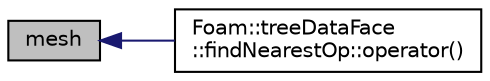 digraph "mesh"
{
  bgcolor="transparent";
  edge [fontname="Helvetica",fontsize="10",labelfontname="Helvetica",labelfontsize="10"];
  node [fontname="Helvetica",fontsize="10",shape=record];
  rankdir="LR";
  Node31 [label="mesh",height=0.2,width=0.4,color="black", fillcolor="grey75", style="filled", fontcolor="black"];
  Node31 -> Node32 [dir="back",color="midnightblue",fontsize="10",style="solid",fontname="Helvetica"];
  Node32 [label="Foam::treeDataFace\l::findNearestOp::operator()",height=0.2,width=0.4,color="black",URL="$a26177.html#a56fe641bda80b32b2b431bf3fd615ced"];
}
